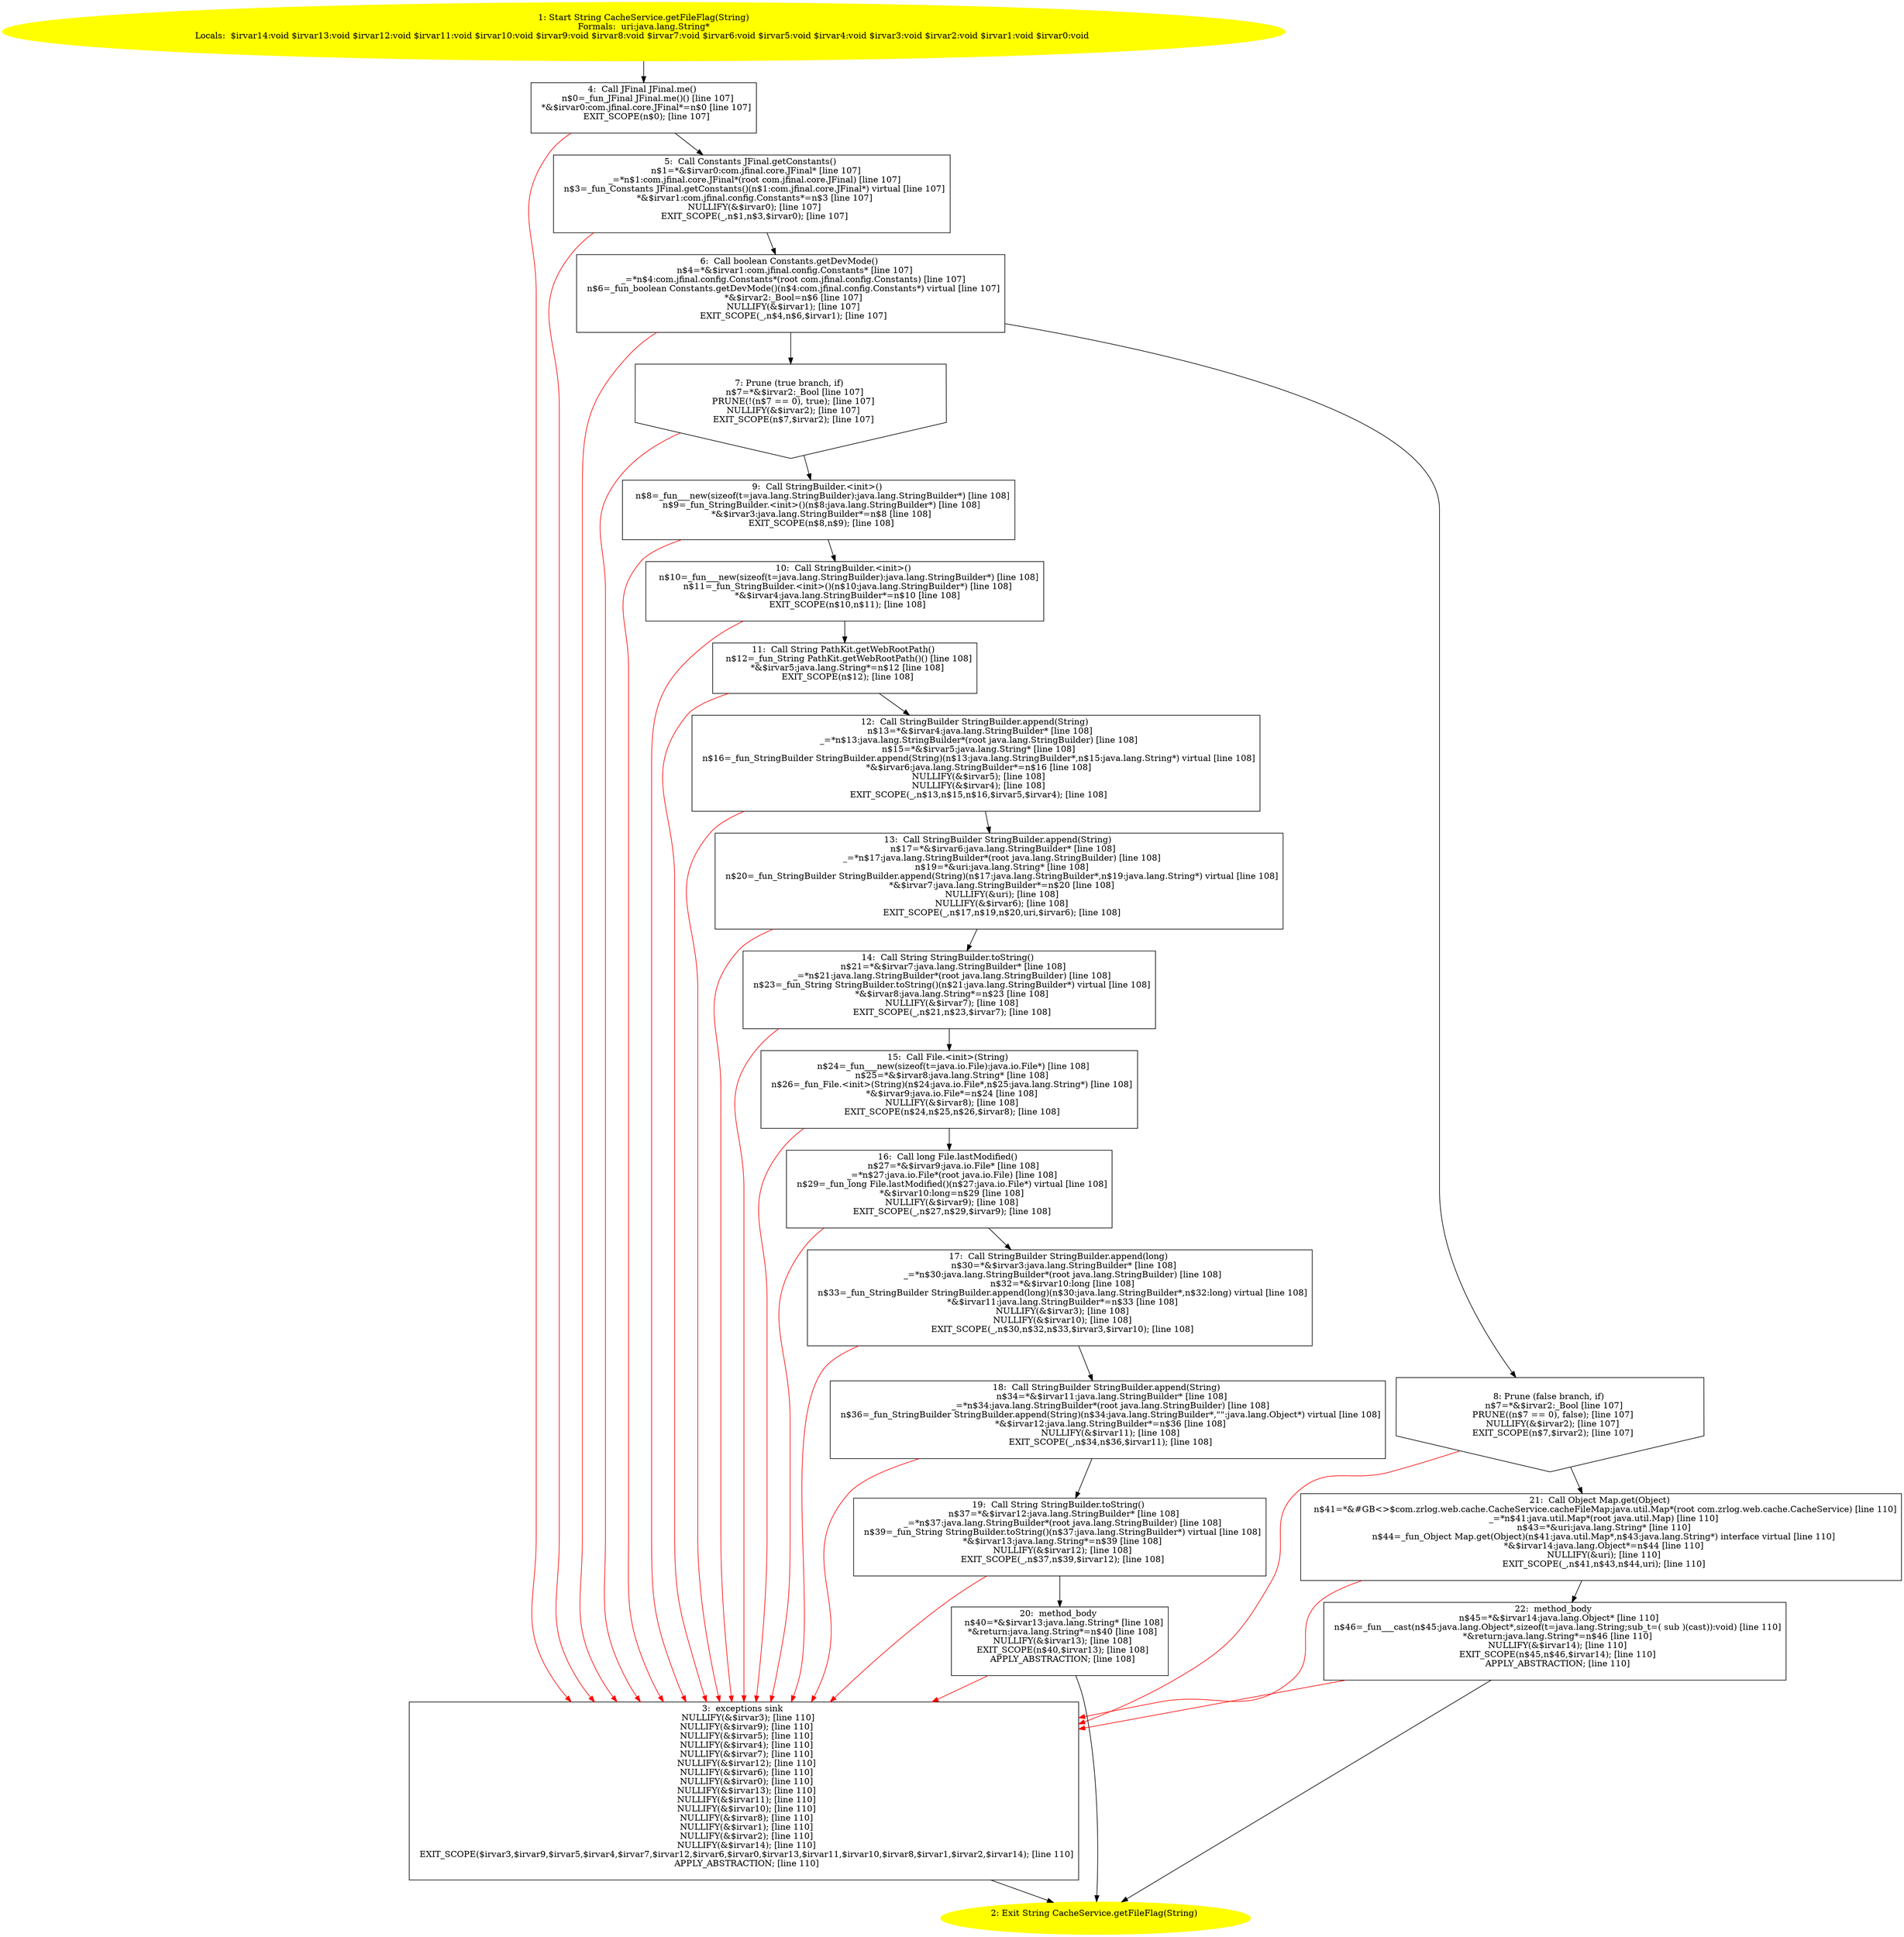 /* @generated */
digraph cfg {
"com.zrlog.web.cache.CacheService.getFileFlag(java.lang.String):java.lang.String.0874421f40bfb1bbff2d96e1fc8b1a4e_1" [label="1: Start String CacheService.getFileFlag(String)\nFormals:  uri:java.lang.String*\nLocals:  $irvar14:void $irvar13:void $irvar12:void $irvar11:void $irvar10:void $irvar9:void $irvar8:void $irvar7:void $irvar6:void $irvar5:void $irvar4:void $irvar3:void $irvar2:void $irvar1:void $irvar0:void \n  " color=yellow style=filled]
	

	 "com.zrlog.web.cache.CacheService.getFileFlag(java.lang.String):java.lang.String.0874421f40bfb1bbff2d96e1fc8b1a4e_1" -> "com.zrlog.web.cache.CacheService.getFileFlag(java.lang.String):java.lang.String.0874421f40bfb1bbff2d96e1fc8b1a4e_4" ;
"com.zrlog.web.cache.CacheService.getFileFlag(java.lang.String):java.lang.String.0874421f40bfb1bbff2d96e1fc8b1a4e_2" [label="2: Exit String CacheService.getFileFlag(String) \n  " color=yellow style=filled]
	

"com.zrlog.web.cache.CacheService.getFileFlag(java.lang.String):java.lang.String.0874421f40bfb1bbff2d96e1fc8b1a4e_3" [label="3:  exceptions sink \n   NULLIFY(&$irvar3); [line 110]\n  NULLIFY(&$irvar9); [line 110]\n  NULLIFY(&$irvar5); [line 110]\n  NULLIFY(&$irvar4); [line 110]\n  NULLIFY(&$irvar7); [line 110]\n  NULLIFY(&$irvar12); [line 110]\n  NULLIFY(&$irvar6); [line 110]\n  NULLIFY(&$irvar0); [line 110]\n  NULLIFY(&$irvar13); [line 110]\n  NULLIFY(&$irvar11); [line 110]\n  NULLIFY(&$irvar10); [line 110]\n  NULLIFY(&$irvar8); [line 110]\n  NULLIFY(&$irvar1); [line 110]\n  NULLIFY(&$irvar2); [line 110]\n  NULLIFY(&$irvar14); [line 110]\n  EXIT_SCOPE($irvar3,$irvar9,$irvar5,$irvar4,$irvar7,$irvar12,$irvar6,$irvar0,$irvar13,$irvar11,$irvar10,$irvar8,$irvar1,$irvar2,$irvar14); [line 110]\n  APPLY_ABSTRACTION; [line 110]\n " shape="box"]
	

	 "com.zrlog.web.cache.CacheService.getFileFlag(java.lang.String):java.lang.String.0874421f40bfb1bbff2d96e1fc8b1a4e_3" -> "com.zrlog.web.cache.CacheService.getFileFlag(java.lang.String):java.lang.String.0874421f40bfb1bbff2d96e1fc8b1a4e_2" ;
"com.zrlog.web.cache.CacheService.getFileFlag(java.lang.String):java.lang.String.0874421f40bfb1bbff2d96e1fc8b1a4e_4" [label="4:  Call JFinal JFinal.me() \n   n$0=_fun_JFinal JFinal.me()() [line 107]\n  *&$irvar0:com.jfinal.core.JFinal*=n$0 [line 107]\n  EXIT_SCOPE(n$0); [line 107]\n " shape="box"]
	

	 "com.zrlog.web.cache.CacheService.getFileFlag(java.lang.String):java.lang.String.0874421f40bfb1bbff2d96e1fc8b1a4e_4" -> "com.zrlog.web.cache.CacheService.getFileFlag(java.lang.String):java.lang.String.0874421f40bfb1bbff2d96e1fc8b1a4e_5" ;
	 "com.zrlog.web.cache.CacheService.getFileFlag(java.lang.String):java.lang.String.0874421f40bfb1bbff2d96e1fc8b1a4e_4" -> "com.zrlog.web.cache.CacheService.getFileFlag(java.lang.String):java.lang.String.0874421f40bfb1bbff2d96e1fc8b1a4e_3" [color="red" ];
"com.zrlog.web.cache.CacheService.getFileFlag(java.lang.String):java.lang.String.0874421f40bfb1bbff2d96e1fc8b1a4e_5" [label="5:  Call Constants JFinal.getConstants() \n   n$1=*&$irvar0:com.jfinal.core.JFinal* [line 107]\n  _=*n$1:com.jfinal.core.JFinal*(root com.jfinal.core.JFinal) [line 107]\n  n$3=_fun_Constants JFinal.getConstants()(n$1:com.jfinal.core.JFinal*) virtual [line 107]\n  *&$irvar1:com.jfinal.config.Constants*=n$3 [line 107]\n  NULLIFY(&$irvar0); [line 107]\n  EXIT_SCOPE(_,n$1,n$3,$irvar0); [line 107]\n " shape="box"]
	

	 "com.zrlog.web.cache.CacheService.getFileFlag(java.lang.String):java.lang.String.0874421f40bfb1bbff2d96e1fc8b1a4e_5" -> "com.zrlog.web.cache.CacheService.getFileFlag(java.lang.String):java.lang.String.0874421f40bfb1bbff2d96e1fc8b1a4e_6" ;
	 "com.zrlog.web.cache.CacheService.getFileFlag(java.lang.String):java.lang.String.0874421f40bfb1bbff2d96e1fc8b1a4e_5" -> "com.zrlog.web.cache.CacheService.getFileFlag(java.lang.String):java.lang.String.0874421f40bfb1bbff2d96e1fc8b1a4e_3" [color="red" ];
"com.zrlog.web.cache.CacheService.getFileFlag(java.lang.String):java.lang.String.0874421f40bfb1bbff2d96e1fc8b1a4e_6" [label="6:  Call boolean Constants.getDevMode() \n   n$4=*&$irvar1:com.jfinal.config.Constants* [line 107]\n  _=*n$4:com.jfinal.config.Constants*(root com.jfinal.config.Constants) [line 107]\n  n$6=_fun_boolean Constants.getDevMode()(n$4:com.jfinal.config.Constants*) virtual [line 107]\n  *&$irvar2:_Bool=n$6 [line 107]\n  NULLIFY(&$irvar1); [line 107]\n  EXIT_SCOPE(_,n$4,n$6,$irvar1); [line 107]\n " shape="box"]
	

	 "com.zrlog.web.cache.CacheService.getFileFlag(java.lang.String):java.lang.String.0874421f40bfb1bbff2d96e1fc8b1a4e_6" -> "com.zrlog.web.cache.CacheService.getFileFlag(java.lang.String):java.lang.String.0874421f40bfb1bbff2d96e1fc8b1a4e_7" ;
	 "com.zrlog.web.cache.CacheService.getFileFlag(java.lang.String):java.lang.String.0874421f40bfb1bbff2d96e1fc8b1a4e_6" -> "com.zrlog.web.cache.CacheService.getFileFlag(java.lang.String):java.lang.String.0874421f40bfb1bbff2d96e1fc8b1a4e_8" ;
	 "com.zrlog.web.cache.CacheService.getFileFlag(java.lang.String):java.lang.String.0874421f40bfb1bbff2d96e1fc8b1a4e_6" -> "com.zrlog.web.cache.CacheService.getFileFlag(java.lang.String):java.lang.String.0874421f40bfb1bbff2d96e1fc8b1a4e_3" [color="red" ];
"com.zrlog.web.cache.CacheService.getFileFlag(java.lang.String):java.lang.String.0874421f40bfb1bbff2d96e1fc8b1a4e_7" [label="7: Prune (true branch, if) \n   n$7=*&$irvar2:_Bool [line 107]\n  PRUNE(!(n$7 == 0), true); [line 107]\n  NULLIFY(&$irvar2); [line 107]\n  EXIT_SCOPE(n$7,$irvar2); [line 107]\n " shape="invhouse"]
	

	 "com.zrlog.web.cache.CacheService.getFileFlag(java.lang.String):java.lang.String.0874421f40bfb1bbff2d96e1fc8b1a4e_7" -> "com.zrlog.web.cache.CacheService.getFileFlag(java.lang.String):java.lang.String.0874421f40bfb1bbff2d96e1fc8b1a4e_9" ;
	 "com.zrlog.web.cache.CacheService.getFileFlag(java.lang.String):java.lang.String.0874421f40bfb1bbff2d96e1fc8b1a4e_7" -> "com.zrlog.web.cache.CacheService.getFileFlag(java.lang.String):java.lang.String.0874421f40bfb1bbff2d96e1fc8b1a4e_3" [color="red" ];
"com.zrlog.web.cache.CacheService.getFileFlag(java.lang.String):java.lang.String.0874421f40bfb1bbff2d96e1fc8b1a4e_8" [label="8: Prune (false branch, if) \n   n$7=*&$irvar2:_Bool [line 107]\n  PRUNE((n$7 == 0), false); [line 107]\n  NULLIFY(&$irvar2); [line 107]\n  EXIT_SCOPE(n$7,$irvar2); [line 107]\n " shape="invhouse"]
	

	 "com.zrlog.web.cache.CacheService.getFileFlag(java.lang.String):java.lang.String.0874421f40bfb1bbff2d96e1fc8b1a4e_8" -> "com.zrlog.web.cache.CacheService.getFileFlag(java.lang.String):java.lang.String.0874421f40bfb1bbff2d96e1fc8b1a4e_21" ;
	 "com.zrlog.web.cache.CacheService.getFileFlag(java.lang.String):java.lang.String.0874421f40bfb1bbff2d96e1fc8b1a4e_8" -> "com.zrlog.web.cache.CacheService.getFileFlag(java.lang.String):java.lang.String.0874421f40bfb1bbff2d96e1fc8b1a4e_3" [color="red" ];
"com.zrlog.web.cache.CacheService.getFileFlag(java.lang.String):java.lang.String.0874421f40bfb1bbff2d96e1fc8b1a4e_9" [label="9:  Call StringBuilder.<init>() \n   n$8=_fun___new(sizeof(t=java.lang.StringBuilder):java.lang.StringBuilder*) [line 108]\n  n$9=_fun_StringBuilder.<init>()(n$8:java.lang.StringBuilder*) [line 108]\n  *&$irvar3:java.lang.StringBuilder*=n$8 [line 108]\n  EXIT_SCOPE(n$8,n$9); [line 108]\n " shape="box"]
	

	 "com.zrlog.web.cache.CacheService.getFileFlag(java.lang.String):java.lang.String.0874421f40bfb1bbff2d96e1fc8b1a4e_9" -> "com.zrlog.web.cache.CacheService.getFileFlag(java.lang.String):java.lang.String.0874421f40bfb1bbff2d96e1fc8b1a4e_10" ;
	 "com.zrlog.web.cache.CacheService.getFileFlag(java.lang.String):java.lang.String.0874421f40bfb1bbff2d96e1fc8b1a4e_9" -> "com.zrlog.web.cache.CacheService.getFileFlag(java.lang.String):java.lang.String.0874421f40bfb1bbff2d96e1fc8b1a4e_3" [color="red" ];
"com.zrlog.web.cache.CacheService.getFileFlag(java.lang.String):java.lang.String.0874421f40bfb1bbff2d96e1fc8b1a4e_10" [label="10:  Call StringBuilder.<init>() \n   n$10=_fun___new(sizeof(t=java.lang.StringBuilder):java.lang.StringBuilder*) [line 108]\n  n$11=_fun_StringBuilder.<init>()(n$10:java.lang.StringBuilder*) [line 108]\n  *&$irvar4:java.lang.StringBuilder*=n$10 [line 108]\n  EXIT_SCOPE(n$10,n$11); [line 108]\n " shape="box"]
	

	 "com.zrlog.web.cache.CacheService.getFileFlag(java.lang.String):java.lang.String.0874421f40bfb1bbff2d96e1fc8b1a4e_10" -> "com.zrlog.web.cache.CacheService.getFileFlag(java.lang.String):java.lang.String.0874421f40bfb1bbff2d96e1fc8b1a4e_11" ;
	 "com.zrlog.web.cache.CacheService.getFileFlag(java.lang.String):java.lang.String.0874421f40bfb1bbff2d96e1fc8b1a4e_10" -> "com.zrlog.web.cache.CacheService.getFileFlag(java.lang.String):java.lang.String.0874421f40bfb1bbff2d96e1fc8b1a4e_3" [color="red" ];
"com.zrlog.web.cache.CacheService.getFileFlag(java.lang.String):java.lang.String.0874421f40bfb1bbff2d96e1fc8b1a4e_11" [label="11:  Call String PathKit.getWebRootPath() \n   n$12=_fun_String PathKit.getWebRootPath()() [line 108]\n  *&$irvar5:java.lang.String*=n$12 [line 108]\n  EXIT_SCOPE(n$12); [line 108]\n " shape="box"]
	

	 "com.zrlog.web.cache.CacheService.getFileFlag(java.lang.String):java.lang.String.0874421f40bfb1bbff2d96e1fc8b1a4e_11" -> "com.zrlog.web.cache.CacheService.getFileFlag(java.lang.String):java.lang.String.0874421f40bfb1bbff2d96e1fc8b1a4e_12" ;
	 "com.zrlog.web.cache.CacheService.getFileFlag(java.lang.String):java.lang.String.0874421f40bfb1bbff2d96e1fc8b1a4e_11" -> "com.zrlog.web.cache.CacheService.getFileFlag(java.lang.String):java.lang.String.0874421f40bfb1bbff2d96e1fc8b1a4e_3" [color="red" ];
"com.zrlog.web.cache.CacheService.getFileFlag(java.lang.String):java.lang.String.0874421f40bfb1bbff2d96e1fc8b1a4e_12" [label="12:  Call StringBuilder StringBuilder.append(String) \n   n$13=*&$irvar4:java.lang.StringBuilder* [line 108]\n  _=*n$13:java.lang.StringBuilder*(root java.lang.StringBuilder) [line 108]\n  n$15=*&$irvar5:java.lang.String* [line 108]\n  n$16=_fun_StringBuilder StringBuilder.append(String)(n$13:java.lang.StringBuilder*,n$15:java.lang.String*) virtual [line 108]\n  *&$irvar6:java.lang.StringBuilder*=n$16 [line 108]\n  NULLIFY(&$irvar5); [line 108]\n  NULLIFY(&$irvar4); [line 108]\n  EXIT_SCOPE(_,n$13,n$15,n$16,$irvar5,$irvar4); [line 108]\n " shape="box"]
	

	 "com.zrlog.web.cache.CacheService.getFileFlag(java.lang.String):java.lang.String.0874421f40bfb1bbff2d96e1fc8b1a4e_12" -> "com.zrlog.web.cache.CacheService.getFileFlag(java.lang.String):java.lang.String.0874421f40bfb1bbff2d96e1fc8b1a4e_13" ;
	 "com.zrlog.web.cache.CacheService.getFileFlag(java.lang.String):java.lang.String.0874421f40bfb1bbff2d96e1fc8b1a4e_12" -> "com.zrlog.web.cache.CacheService.getFileFlag(java.lang.String):java.lang.String.0874421f40bfb1bbff2d96e1fc8b1a4e_3" [color="red" ];
"com.zrlog.web.cache.CacheService.getFileFlag(java.lang.String):java.lang.String.0874421f40bfb1bbff2d96e1fc8b1a4e_13" [label="13:  Call StringBuilder StringBuilder.append(String) \n   n$17=*&$irvar6:java.lang.StringBuilder* [line 108]\n  _=*n$17:java.lang.StringBuilder*(root java.lang.StringBuilder) [line 108]\n  n$19=*&uri:java.lang.String* [line 108]\n  n$20=_fun_StringBuilder StringBuilder.append(String)(n$17:java.lang.StringBuilder*,n$19:java.lang.String*) virtual [line 108]\n  *&$irvar7:java.lang.StringBuilder*=n$20 [line 108]\n  NULLIFY(&uri); [line 108]\n  NULLIFY(&$irvar6); [line 108]\n  EXIT_SCOPE(_,n$17,n$19,n$20,uri,$irvar6); [line 108]\n " shape="box"]
	

	 "com.zrlog.web.cache.CacheService.getFileFlag(java.lang.String):java.lang.String.0874421f40bfb1bbff2d96e1fc8b1a4e_13" -> "com.zrlog.web.cache.CacheService.getFileFlag(java.lang.String):java.lang.String.0874421f40bfb1bbff2d96e1fc8b1a4e_14" ;
	 "com.zrlog.web.cache.CacheService.getFileFlag(java.lang.String):java.lang.String.0874421f40bfb1bbff2d96e1fc8b1a4e_13" -> "com.zrlog.web.cache.CacheService.getFileFlag(java.lang.String):java.lang.String.0874421f40bfb1bbff2d96e1fc8b1a4e_3" [color="red" ];
"com.zrlog.web.cache.CacheService.getFileFlag(java.lang.String):java.lang.String.0874421f40bfb1bbff2d96e1fc8b1a4e_14" [label="14:  Call String StringBuilder.toString() \n   n$21=*&$irvar7:java.lang.StringBuilder* [line 108]\n  _=*n$21:java.lang.StringBuilder*(root java.lang.StringBuilder) [line 108]\n  n$23=_fun_String StringBuilder.toString()(n$21:java.lang.StringBuilder*) virtual [line 108]\n  *&$irvar8:java.lang.String*=n$23 [line 108]\n  NULLIFY(&$irvar7); [line 108]\n  EXIT_SCOPE(_,n$21,n$23,$irvar7); [line 108]\n " shape="box"]
	

	 "com.zrlog.web.cache.CacheService.getFileFlag(java.lang.String):java.lang.String.0874421f40bfb1bbff2d96e1fc8b1a4e_14" -> "com.zrlog.web.cache.CacheService.getFileFlag(java.lang.String):java.lang.String.0874421f40bfb1bbff2d96e1fc8b1a4e_15" ;
	 "com.zrlog.web.cache.CacheService.getFileFlag(java.lang.String):java.lang.String.0874421f40bfb1bbff2d96e1fc8b1a4e_14" -> "com.zrlog.web.cache.CacheService.getFileFlag(java.lang.String):java.lang.String.0874421f40bfb1bbff2d96e1fc8b1a4e_3" [color="red" ];
"com.zrlog.web.cache.CacheService.getFileFlag(java.lang.String):java.lang.String.0874421f40bfb1bbff2d96e1fc8b1a4e_15" [label="15:  Call File.<init>(String) \n   n$24=_fun___new(sizeof(t=java.io.File):java.io.File*) [line 108]\n  n$25=*&$irvar8:java.lang.String* [line 108]\n  n$26=_fun_File.<init>(String)(n$24:java.io.File*,n$25:java.lang.String*) [line 108]\n  *&$irvar9:java.io.File*=n$24 [line 108]\n  NULLIFY(&$irvar8); [line 108]\n  EXIT_SCOPE(n$24,n$25,n$26,$irvar8); [line 108]\n " shape="box"]
	

	 "com.zrlog.web.cache.CacheService.getFileFlag(java.lang.String):java.lang.String.0874421f40bfb1bbff2d96e1fc8b1a4e_15" -> "com.zrlog.web.cache.CacheService.getFileFlag(java.lang.String):java.lang.String.0874421f40bfb1bbff2d96e1fc8b1a4e_16" ;
	 "com.zrlog.web.cache.CacheService.getFileFlag(java.lang.String):java.lang.String.0874421f40bfb1bbff2d96e1fc8b1a4e_15" -> "com.zrlog.web.cache.CacheService.getFileFlag(java.lang.String):java.lang.String.0874421f40bfb1bbff2d96e1fc8b1a4e_3" [color="red" ];
"com.zrlog.web.cache.CacheService.getFileFlag(java.lang.String):java.lang.String.0874421f40bfb1bbff2d96e1fc8b1a4e_16" [label="16:  Call long File.lastModified() \n   n$27=*&$irvar9:java.io.File* [line 108]\n  _=*n$27:java.io.File*(root java.io.File) [line 108]\n  n$29=_fun_long File.lastModified()(n$27:java.io.File*) virtual [line 108]\n  *&$irvar10:long=n$29 [line 108]\n  NULLIFY(&$irvar9); [line 108]\n  EXIT_SCOPE(_,n$27,n$29,$irvar9); [line 108]\n " shape="box"]
	

	 "com.zrlog.web.cache.CacheService.getFileFlag(java.lang.String):java.lang.String.0874421f40bfb1bbff2d96e1fc8b1a4e_16" -> "com.zrlog.web.cache.CacheService.getFileFlag(java.lang.String):java.lang.String.0874421f40bfb1bbff2d96e1fc8b1a4e_17" ;
	 "com.zrlog.web.cache.CacheService.getFileFlag(java.lang.String):java.lang.String.0874421f40bfb1bbff2d96e1fc8b1a4e_16" -> "com.zrlog.web.cache.CacheService.getFileFlag(java.lang.String):java.lang.String.0874421f40bfb1bbff2d96e1fc8b1a4e_3" [color="red" ];
"com.zrlog.web.cache.CacheService.getFileFlag(java.lang.String):java.lang.String.0874421f40bfb1bbff2d96e1fc8b1a4e_17" [label="17:  Call StringBuilder StringBuilder.append(long) \n   n$30=*&$irvar3:java.lang.StringBuilder* [line 108]\n  _=*n$30:java.lang.StringBuilder*(root java.lang.StringBuilder) [line 108]\n  n$32=*&$irvar10:long [line 108]\n  n$33=_fun_StringBuilder StringBuilder.append(long)(n$30:java.lang.StringBuilder*,n$32:long) virtual [line 108]\n  *&$irvar11:java.lang.StringBuilder*=n$33 [line 108]\n  NULLIFY(&$irvar3); [line 108]\n  NULLIFY(&$irvar10); [line 108]\n  EXIT_SCOPE(_,n$30,n$32,n$33,$irvar3,$irvar10); [line 108]\n " shape="box"]
	

	 "com.zrlog.web.cache.CacheService.getFileFlag(java.lang.String):java.lang.String.0874421f40bfb1bbff2d96e1fc8b1a4e_17" -> "com.zrlog.web.cache.CacheService.getFileFlag(java.lang.String):java.lang.String.0874421f40bfb1bbff2d96e1fc8b1a4e_18" ;
	 "com.zrlog.web.cache.CacheService.getFileFlag(java.lang.String):java.lang.String.0874421f40bfb1bbff2d96e1fc8b1a4e_17" -> "com.zrlog.web.cache.CacheService.getFileFlag(java.lang.String):java.lang.String.0874421f40bfb1bbff2d96e1fc8b1a4e_3" [color="red" ];
"com.zrlog.web.cache.CacheService.getFileFlag(java.lang.String):java.lang.String.0874421f40bfb1bbff2d96e1fc8b1a4e_18" [label="18:  Call StringBuilder StringBuilder.append(String) \n   n$34=*&$irvar11:java.lang.StringBuilder* [line 108]\n  _=*n$34:java.lang.StringBuilder*(root java.lang.StringBuilder) [line 108]\n  n$36=_fun_StringBuilder StringBuilder.append(String)(n$34:java.lang.StringBuilder*,\"\":java.lang.Object*) virtual [line 108]\n  *&$irvar12:java.lang.StringBuilder*=n$36 [line 108]\n  NULLIFY(&$irvar11); [line 108]\n  EXIT_SCOPE(_,n$34,n$36,$irvar11); [line 108]\n " shape="box"]
	

	 "com.zrlog.web.cache.CacheService.getFileFlag(java.lang.String):java.lang.String.0874421f40bfb1bbff2d96e1fc8b1a4e_18" -> "com.zrlog.web.cache.CacheService.getFileFlag(java.lang.String):java.lang.String.0874421f40bfb1bbff2d96e1fc8b1a4e_19" ;
	 "com.zrlog.web.cache.CacheService.getFileFlag(java.lang.String):java.lang.String.0874421f40bfb1bbff2d96e1fc8b1a4e_18" -> "com.zrlog.web.cache.CacheService.getFileFlag(java.lang.String):java.lang.String.0874421f40bfb1bbff2d96e1fc8b1a4e_3" [color="red" ];
"com.zrlog.web.cache.CacheService.getFileFlag(java.lang.String):java.lang.String.0874421f40bfb1bbff2d96e1fc8b1a4e_19" [label="19:  Call String StringBuilder.toString() \n   n$37=*&$irvar12:java.lang.StringBuilder* [line 108]\n  _=*n$37:java.lang.StringBuilder*(root java.lang.StringBuilder) [line 108]\n  n$39=_fun_String StringBuilder.toString()(n$37:java.lang.StringBuilder*) virtual [line 108]\n  *&$irvar13:java.lang.String*=n$39 [line 108]\n  NULLIFY(&$irvar12); [line 108]\n  EXIT_SCOPE(_,n$37,n$39,$irvar12); [line 108]\n " shape="box"]
	

	 "com.zrlog.web.cache.CacheService.getFileFlag(java.lang.String):java.lang.String.0874421f40bfb1bbff2d96e1fc8b1a4e_19" -> "com.zrlog.web.cache.CacheService.getFileFlag(java.lang.String):java.lang.String.0874421f40bfb1bbff2d96e1fc8b1a4e_20" ;
	 "com.zrlog.web.cache.CacheService.getFileFlag(java.lang.String):java.lang.String.0874421f40bfb1bbff2d96e1fc8b1a4e_19" -> "com.zrlog.web.cache.CacheService.getFileFlag(java.lang.String):java.lang.String.0874421f40bfb1bbff2d96e1fc8b1a4e_3" [color="red" ];
"com.zrlog.web.cache.CacheService.getFileFlag(java.lang.String):java.lang.String.0874421f40bfb1bbff2d96e1fc8b1a4e_20" [label="20:  method_body \n   n$40=*&$irvar13:java.lang.String* [line 108]\n  *&return:java.lang.String*=n$40 [line 108]\n  NULLIFY(&$irvar13); [line 108]\n  EXIT_SCOPE(n$40,$irvar13); [line 108]\n  APPLY_ABSTRACTION; [line 108]\n " shape="box"]
	

	 "com.zrlog.web.cache.CacheService.getFileFlag(java.lang.String):java.lang.String.0874421f40bfb1bbff2d96e1fc8b1a4e_20" -> "com.zrlog.web.cache.CacheService.getFileFlag(java.lang.String):java.lang.String.0874421f40bfb1bbff2d96e1fc8b1a4e_2" ;
	 "com.zrlog.web.cache.CacheService.getFileFlag(java.lang.String):java.lang.String.0874421f40bfb1bbff2d96e1fc8b1a4e_20" -> "com.zrlog.web.cache.CacheService.getFileFlag(java.lang.String):java.lang.String.0874421f40bfb1bbff2d96e1fc8b1a4e_3" [color="red" ];
"com.zrlog.web.cache.CacheService.getFileFlag(java.lang.String):java.lang.String.0874421f40bfb1bbff2d96e1fc8b1a4e_21" [label="21:  Call Object Map.get(Object) \n   n$41=*&#GB<>$com.zrlog.web.cache.CacheService.cacheFileMap:java.util.Map*(root com.zrlog.web.cache.CacheService) [line 110]\n  _=*n$41:java.util.Map*(root java.util.Map) [line 110]\n  n$43=*&uri:java.lang.String* [line 110]\n  n$44=_fun_Object Map.get(Object)(n$41:java.util.Map*,n$43:java.lang.String*) interface virtual [line 110]\n  *&$irvar14:java.lang.Object*=n$44 [line 110]\n  NULLIFY(&uri); [line 110]\n  EXIT_SCOPE(_,n$41,n$43,n$44,uri); [line 110]\n " shape="box"]
	

	 "com.zrlog.web.cache.CacheService.getFileFlag(java.lang.String):java.lang.String.0874421f40bfb1bbff2d96e1fc8b1a4e_21" -> "com.zrlog.web.cache.CacheService.getFileFlag(java.lang.String):java.lang.String.0874421f40bfb1bbff2d96e1fc8b1a4e_22" ;
	 "com.zrlog.web.cache.CacheService.getFileFlag(java.lang.String):java.lang.String.0874421f40bfb1bbff2d96e1fc8b1a4e_21" -> "com.zrlog.web.cache.CacheService.getFileFlag(java.lang.String):java.lang.String.0874421f40bfb1bbff2d96e1fc8b1a4e_3" [color="red" ];
"com.zrlog.web.cache.CacheService.getFileFlag(java.lang.String):java.lang.String.0874421f40bfb1bbff2d96e1fc8b1a4e_22" [label="22:  method_body \n   n$45=*&$irvar14:java.lang.Object* [line 110]\n  n$46=_fun___cast(n$45:java.lang.Object*,sizeof(t=java.lang.String;sub_t=( sub )(cast)):void) [line 110]\n  *&return:java.lang.String*=n$46 [line 110]\n  NULLIFY(&$irvar14); [line 110]\n  EXIT_SCOPE(n$45,n$46,$irvar14); [line 110]\n  APPLY_ABSTRACTION; [line 110]\n " shape="box"]
	

	 "com.zrlog.web.cache.CacheService.getFileFlag(java.lang.String):java.lang.String.0874421f40bfb1bbff2d96e1fc8b1a4e_22" -> "com.zrlog.web.cache.CacheService.getFileFlag(java.lang.String):java.lang.String.0874421f40bfb1bbff2d96e1fc8b1a4e_2" ;
	 "com.zrlog.web.cache.CacheService.getFileFlag(java.lang.String):java.lang.String.0874421f40bfb1bbff2d96e1fc8b1a4e_22" -> "com.zrlog.web.cache.CacheService.getFileFlag(java.lang.String):java.lang.String.0874421f40bfb1bbff2d96e1fc8b1a4e_3" [color="red" ];
}
